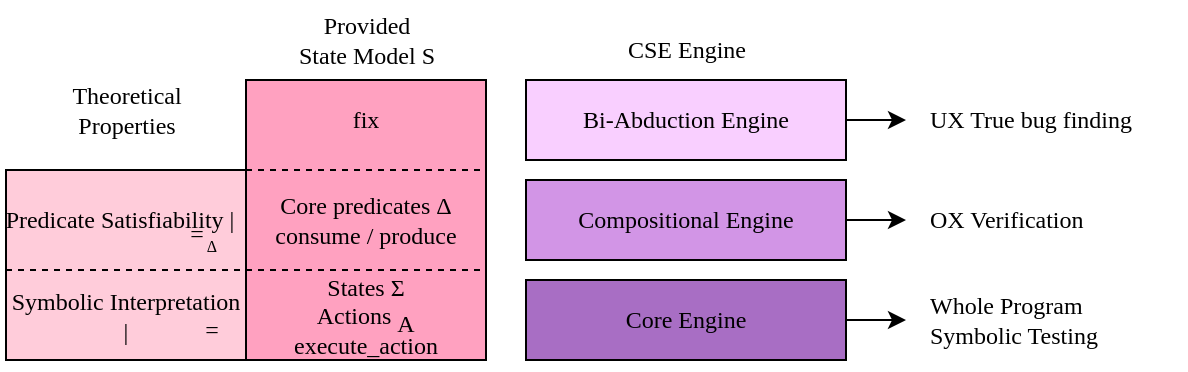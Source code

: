 <mxfile version="20.8.16" type="device"><diagram name="Page-1" id="ijRCI1kVoJcJNGhGgyLI"><mxGraphModel dx="658" dy="465" grid="1" gridSize="10" guides="1" tooltips="1" connect="1" arrows="1" fold="1" page="1" pageScale="1" pageWidth="827" pageHeight="1169" math="0" shadow="0"><root><mxCell id="0"/><mxCell id="1" parent="0"/><mxCell id="G16_DBAHaqPsT-6ts2pE-30" value="" style="rounded=0;whiteSpace=wrap;html=1;fontFamily=CMU Serif;fillColor=#FFA1C0;" parent="1" vertex="1"><mxGeometry x="200" y="220" width="120" height="140" as="geometry"/></mxCell><mxCell id="G16_DBAHaqPsT-6ts2pE-1" value="Core Engine" style="rounded=0;whiteSpace=wrap;html=1;fontFamily=CMU Serif;fillColor=#A86EC4;" parent="1" vertex="1"><mxGeometry x="340" y="320" width="160" height="40" as="geometry"/></mxCell><mxCell id="G16_DBAHaqPsT-6ts2pE-2" value="Compositional Engine" style="rounded=0;whiteSpace=wrap;html=1;fontFamily=CMU Serif;fillColor=#D295E6;" parent="1" vertex="1"><mxGeometry x="340" y="270" width="160" height="40" as="geometry"/></mxCell><mxCell id="G16_DBAHaqPsT-6ts2pE-4" value="Bi-Abduction Engine" style="rounded=0;whiteSpace=wrap;html=1;fontFamily=CMU Serif;fillColor=#F9CFFF;" parent="1" vertex="1"><mxGeometry x="340" y="220" width="160" height="40" as="geometry"/></mxCell><mxCell id="G16_DBAHaqPsT-6ts2pE-7" value="" style="endArrow=classic;html=1;rounded=0;fontFamily=CMU Serif;exitX=1;exitY=0.5;exitDx=0;exitDy=0;" parent="1" source="G16_DBAHaqPsT-6ts2pE-2" edge="1"><mxGeometry width="50" height="50" relative="1" as="geometry"><mxPoint x="570" y="280" as="sourcePoint"/><mxPoint x="530" y="290" as="targetPoint"/></mxGeometry></mxCell><mxCell id="G16_DBAHaqPsT-6ts2pE-8" value="" style="endArrow=classic;html=1;rounded=0;fontFamily=CMU Serif;exitX=1;exitY=0.5;exitDx=0;exitDy=0;" parent="1" source="G16_DBAHaqPsT-6ts2pE-4" edge="1"><mxGeometry width="50" height="50" relative="1" as="geometry"><mxPoint x="550" y="230.0" as="sourcePoint"/><mxPoint x="530" y="240" as="targetPoint"/></mxGeometry></mxCell><mxCell id="G16_DBAHaqPsT-6ts2pE-9" value="Whole Program &lt;br&gt;Symbolic Testing" style="text;html=1;align=left;verticalAlign=middle;resizable=0;points=[];autosize=1;strokeColor=none;fillColor=none;fontFamily=CMU Serif;" parent="1" vertex="1"><mxGeometry x="540" y="320" width="110" height="40" as="geometry"/></mxCell><mxCell id="G16_DBAHaqPsT-6ts2pE-10" value="OX Verification" style="text;html=1;align=left;verticalAlign=middle;resizable=0;points=[];autosize=1;strokeColor=none;fillColor=none;fontFamily=CMU Serif;" parent="1" vertex="1"><mxGeometry x="540" y="275" width="110" height="30" as="geometry"/></mxCell><mxCell id="G16_DBAHaqPsT-6ts2pE-11" value="UX True bug finding" style="text;html=1;align=left;verticalAlign=middle;resizable=0;points=[];autosize=1;strokeColor=none;fillColor=none;fontFamily=CMU Serif;" parent="1" vertex="1"><mxGeometry x="540" y="225" width="130" height="30" as="geometry"/></mxCell><mxCell id="G16_DBAHaqPsT-6ts2pE-12" value="" style="endArrow=classic;html=1;rounded=0;fontFamily=CMU Serif;exitX=1;exitY=0.5;exitDx=0;exitDy=0;" parent="1" source="G16_DBAHaqPsT-6ts2pE-1" edge="1"><mxGeometry width="50" height="50" relative="1" as="geometry"><mxPoint x="560" y="325" as="sourcePoint"/><mxPoint x="530" y="340" as="targetPoint"/></mxGeometry></mxCell><mxCell id="G16_DBAHaqPsT-6ts2pE-20" value="Provided &lt;br&gt;State Model &lt;font face=&quot;Euler&quot;&gt;S&lt;/font&gt;" style="text;html=1;align=center;verticalAlign=middle;resizable=0;points=[];autosize=1;strokeColor=none;fillColor=none;fontFamily=CMU Serif;" parent="1" vertex="1"><mxGeometry x="210" y="180" width="100" height="40" as="geometry"/></mxCell><mxCell id="G16_DBAHaqPsT-6ts2pE-22" value="Core predicates&amp;nbsp;&lt;font style=&quot;border-color: var(--border-color);&quot;&gt;Δ&lt;/font&gt;&lt;br style=&quot;border-color: var(--border-color);&quot;&gt;&lt;font style=&quot;border-color: var(--border-color);&quot; face=&quot;Inconsolata&quot;&gt;consume&lt;/font&gt;&lt;font style=&quot;border-color: var(--border-color);&quot;&gt; / &lt;font face=&quot;Inconsolata&quot;&gt;produce&lt;/font&gt;&lt;br&gt;&lt;/font&gt;" style="text;html=1;strokeColor=none;fillColor=none;align=center;verticalAlign=middle;whiteSpace=wrap;rounded=0;fontFamily=CMU Serif;" parent="1" vertex="1"><mxGeometry x="200" y="270" width="120" height="40" as="geometry"/></mxCell><mxCell id="G16_DBAHaqPsT-6ts2pE-23" value="&lt;font style=&quot;border-color: var(--border-color);&quot; face=&quot;Inconsolata&quot;&gt;fix&lt;/font&gt;" style="text;html=1;strokeColor=none;fillColor=none;align=center;verticalAlign=middle;whiteSpace=wrap;rounded=0;fontFamily=CMU Serif;" parent="1" vertex="1"><mxGeometry x="200" y="220" width="120" height="40" as="geometry"/></mxCell><mxCell id="G16_DBAHaqPsT-6ts2pE-24" value="CSE Engine" style="text;html=1;align=center;verticalAlign=middle;resizable=0;points=[];autosize=1;strokeColor=none;fillColor=none;fontFamily=CMU Serif;" parent="1" vertex="1"><mxGeometry x="375" y="190" width="90" height="30" as="geometry"/></mxCell><mxCell id="G16_DBAHaqPsT-6ts2pE-28" value="" style="group" parent="1" vertex="1" connectable="0"><mxGeometry x="200" y="318" width="120" height="40" as="geometry"/></mxCell><mxCell id="G16_DBAHaqPsT-6ts2pE-26" value="States&amp;nbsp;Σ&lt;br&gt;Actions&amp;nbsp; &amp;nbsp;&amp;nbsp;&lt;br style=&quot;border-color: var(--border-color);&quot;&gt;&lt;font style=&quot;border-color: var(--border-color);&quot; face=&quot;Inconsolata&quot;&gt;execute_action&lt;/font&gt;&lt;font style=&quot;border-color: var(--border-color);&quot;&gt;&lt;br&gt;&lt;/font&gt;" style="text;html=1;strokeColor=none;fillColor=none;align=center;verticalAlign=middle;whiteSpace=wrap;rounded=0;fontFamily=CMU Serif;" parent="G16_DBAHaqPsT-6ts2pE-28" vertex="1"><mxGeometry width="120" height="40" as="geometry"/></mxCell><mxCell id="G16_DBAHaqPsT-6ts2pE-27" value="A" style="text;html=1;strokeColor=none;fillColor=none;align=center;verticalAlign=middle;whiteSpace=wrap;rounded=0;fontFamily=jsMath-cmsy10;" parent="G16_DBAHaqPsT-6ts2pE-28" vertex="1"><mxGeometry x="50" y="9" width="60" height="30" as="geometry"/></mxCell><mxCell id="G16_DBAHaqPsT-6ts2pE-32" value="" style="endArrow=none;dashed=1;html=1;strokeWidth=1;rounded=0;fontFamily=CMU Serif;" parent="1" edge="1"><mxGeometry width="50" height="50" relative="1" as="geometry"><mxPoint x="200" y="315" as="sourcePoint"/><mxPoint x="320" y="315" as="targetPoint"/></mxGeometry></mxCell><mxCell id="G16_DBAHaqPsT-6ts2pE-33" value="" style="endArrow=none;dashed=1;html=1;strokeWidth=1;rounded=0;fontFamily=CMU Serif;" parent="1" edge="1"><mxGeometry width="50" height="50" relative="1" as="geometry"><mxPoint x="200" y="265" as="sourcePoint"/><mxPoint x="320" y="265" as="targetPoint"/></mxGeometry></mxCell><mxCell id="4ql7uXEe8iXJAmsLyhJZ-1" value="" style="rounded=0;whiteSpace=wrap;html=1;fontFamily=CMU Serif;fillColor=#FFCCDA;" parent="1" vertex="1"><mxGeometry x="80" y="265" width="120" height="95" as="geometry"/></mxCell><mxCell id="4ql7uXEe8iXJAmsLyhJZ-2" value="" style="endArrow=none;dashed=1;html=1;strokeWidth=1;rounded=0;fontFamily=CMU Serif;" parent="1" edge="1"><mxGeometry width="50" height="50" relative="1" as="geometry"><mxPoint x="80" y="315" as="sourcePoint"/><mxPoint x="200" y="315" as="targetPoint"/></mxGeometry></mxCell><mxCell id="4ql7uXEe8iXJAmsLyhJZ-3" value="Theoretical &lt;br&gt;Properties" style="text;html=1;align=center;verticalAlign=middle;resizable=0;points=[];autosize=1;strokeColor=none;fillColor=none;fontFamily=CMU Serif;" parent="1" vertex="1"><mxGeometry x="100" y="215" width="80" height="40" as="geometry"/></mxCell><mxCell id="4ql7uXEe8iXJAmsLyhJZ-6" value="" style="group" parent="1" vertex="1" connectable="0"><mxGeometry x="77" y="270" width="130" height="40" as="geometry"/></mxCell><mxCell id="4ql7uXEe8iXJAmsLyhJZ-4" value="&lt;font style=&quot;border-color: var(--border-color);&quot;&gt;Predicate Satisfiability |&lt;br&gt;&lt;/font&gt;" style="text;html=1;strokeColor=none;fillColor=none;align=center;verticalAlign=middle;whiteSpace=wrap;rounded=0;fontFamily=CMU Serif;" parent="4ql7uXEe8iXJAmsLyhJZ-6" vertex="1"><mxGeometry width="120" height="40" as="geometry"/></mxCell><mxCell id="4ql7uXEe8iXJAmsLyhJZ-5" value="&lt;font style=&quot;border-color: var(--border-color);&quot;&gt;=&lt;br&gt;&lt;/font&gt;" style="text;html=1;strokeColor=none;fillColor=none;align=center;verticalAlign=middle;whiteSpace=wrap;rounded=0;fontFamily=CMU Serif;" parent="4ql7uXEe8iXJAmsLyhJZ-6" vertex="1"><mxGeometry x="85" y="7" width="27" height="40" as="geometry"/></mxCell><mxCell id="4ql7uXEe8iXJAmsLyhJZ-14" value="&lt;span style=&quot;color: rgb(0, 0, 0); font-family: jsMath-cmsy10; font-size: 8px; font-style: normal; font-variant-ligatures: normal; font-variant-caps: normal; font-weight: 400; letter-spacing: normal; orphans: 2; text-align: center; text-indent: 0px; text-transform: none; widows: 2; word-spacing: 0px; -webkit-text-stroke-width: 0px; text-decoration-thickness: initial; text-decoration-style: initial; text-decoration-color: initial; float: none; display: inline !important;&quot;&gt;Δ&lt;/span&gt;" style="text;html=1;strokeColor=none;fillColor=none;align=center;verticalAlign=middle;whiteSpace=wrap;rounded=0;fontSize=8;fontFamily=jsMath-cmsy10;" parent="4ql7uXEe8iXJAmsLyhJZ-6" vertex="1"><mxGeometry x="101" y="18" width="10" height="30" as="geometry"/></mxCell><mxCell id="4ql7uXEe8iXJAmsLyhJZ-7" value="" style="group" parent="1" vertex="1" connectable="0"><mxGeometry x="80" y="318" width="120" height="40" as="geometry"/></mxCell><mxCell id="4ql7uXEe8iXJAmsLyhJZ-11" value="" style="group" parent="4ql7uXEe8iXJAmsLyhJZ-7" vertex="1" connectable="0"><mxGeometry width="120" height="40" as="geometry"/></mxCell><mxCell id="4ql7uXEe8iXJAmsLyhJZ-8" value="&lt;font style=&quot;border-color: var(--border-color);&quot;&gt;Symbolic Interpretation |&lt;br&gt;&lt;/font&gt;" style="text;html=1;strokeColor=none;fillColor=none;align=center;verticalAlign=middle;whiteSpace=wrap;rounded=0;fontFamily=CMU Serif;" parent="4ql7uXEe8iXJAmsLyhJZ-11" vertex="1"><mxGeometry width="120" height="40" as="geometry"/></mxCell><mxCell id="4ql7uXEe8iXJAmsLyhJZ-9" value="&lt;font style=&quot;border-color: var(--border-color);&quot;&gt;=&lt;br&gt;&lt;/font&gt;" style="text;html=1;strokeColor=none;fillColor=none;align=center;verticalAlign=middle;whiteSpace=wrap;rounded=0;fontFamily=CMU Serif;" parent="4ql7uXEe8iXJAmsLyhJZ-11" vertex="1"><mxGeometry x="87" y="7" width="32" height="40" as="geometry"/></mxCell></root></mxGraphModel></diagram></mxfile>